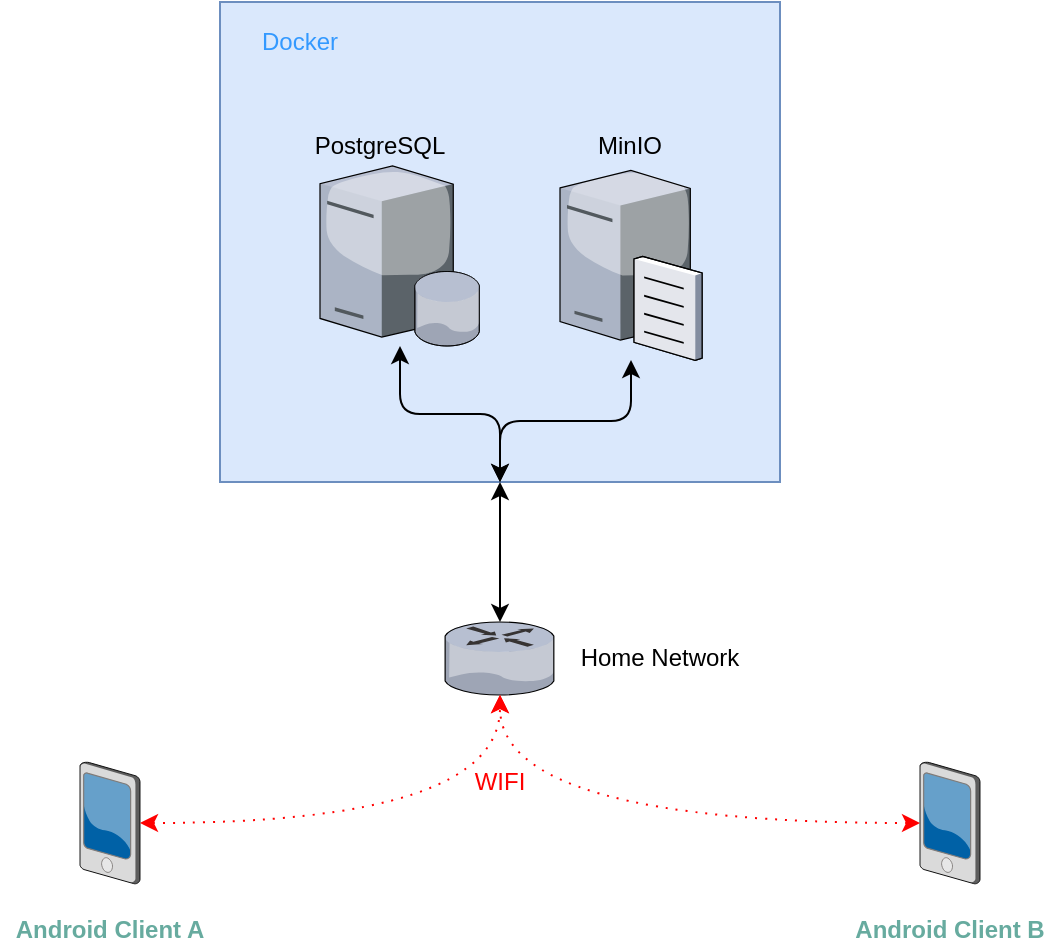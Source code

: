<mxfile version="10.6.5" type="device"><diagram id="ZQ8id7qrPkJ2P-OmLWFe" name="Page-1"><mxGraphModel dx="1323" dy="773" grid="1" gridSize="10" guides="1" tooltips="1" connect="1" arrows="1" fold="1" page="1" pageScale="1" pageWidth="827" pageHeight="1169" math="0" shadow="0"><root><mxCell id="0"/><mxCell id="1" parent="0"/><mxCell id="jYjZVOtKLqB0a0JEA6cJ-5" value="" style="rounded=0;whiteSpace=wrap;html=1;fillColor=#dae8fc;strokeColor=#6c8ebf;" vertex="1" parent="1"><mxGeometry x="240" y="120" width="280" height="240" as="geometry"/></mxCell><mxCell id="jYjZVOtKLqB0a0JEA6cJ-1" value="" style="verticalLabelPosition=bottom;aspect=fixed;html=1;verticalAlign=top;strokeColor=none;align=center;outlineConnect=0;shape=mxgraph.citrix.database_server;" vertex="1" parent="1"><mxGeometry x="290" y="202" width="80" height="90" as="geometry"/></mxCell><mxCell id="jYjZVOtKLqB0a0JEA6cJ-2" value="" style="verticalLabelPosition=bottom;aspect=fixed;html=1;verticalAlign=top;strokeColor=none;align=center;outlineConnect=0;shape=mxgraph.citrix.file_server;" vertex="1" parent="1"><mxGeometry x="410" y="202" width="71" height="97" as="geometry"/></mxCell><mxCell id="jYjZVOtKLqB0a0JEA6cJ-3" value="" style="verticalLabelPosition=bottom;aspect=fixed;html=1;verticalAlign=top;strokeColor=none;align=center;outlineConnect=0;shape=mxgraph.citrix.router;" vertex="1" parent="1"><mxGeometry x="352.5" y="430" width="55" height="36.5" as="geometry"/></mxCell><mxCell id="jYjZVOtKLqB0a0JEA6cJ-6" value="" style="endArrow=classic;startArrow=classic;html=1;exitX=0.5;exitY=1;exitDx=0;exitDy=0;edgeStyle=elbowEdgeStyle;elbow=vertical;" edge="1" parent="1" source="jYjZVOtKLqB0a0JEA6cJ-5" target="jYjZVOtKLqB0a0JEA6cJ-1"><mxGeometry width="50" height="50" relative="1" as="geometry"><mxPoint x="190" y="510" as="sourcePoint"/><mxPoint x="240" y="460" as="targetPoint"/></mxGeometry></mxCell><mxCell id="jYjZVOtKLqB0a0JEA6cJ-7" value="" style="endArrow=classic;startArrow=classic;html=1;edgeStyle=elbowEdgeStyle;elbow=vertical;" edge="1" parent="1" target="jYjZVOtKLqB0a0JEA6cJ-2"><mxGeometry width="50" height="50" relative="1" as="geometry"><mxPoint x="380" y="360" as="sourcePoint"/><mxPoint x="340" y="302" as="targetPoint"/></mxGeometry></mxCell><mxCell id="jYjZVOtKLqB0a0JEA6cJ-8" value="Docker" style="text;html=1;strokeColor=none;fillColor=none;align=center;verticalAlign=middle;whiteSpace=wrap;rounded=0;fontColor=#3399FF;" vertex="1" parent="1"><mxGeometry x="250" y="130" width="60" height="20" as="geometry"/></mxCell><mxCell id="jYjZVOtKLqB0a0JEA6cJ-9" value="PostgreSQL" style="text;html=1;strokeColor=none;fillColor=none;align=center;verticalAlign=middle;whiteSpace=wrap;rounded=0;fontColor=#000000;" vertex="1" parent="1"><mxGeometry x="300" y="182" width="40" height="20" as="geometry"/></mxCell><mxCell id="jYjZVOtKLqB0a0JEA6cJ-10" value="MinIO&lt;br&gt;" style="text;html=1;strokeColor=none;fillColor=none;align=center;verticalAlign=middle;whiteSpace=wrap;rounded=0;fontColor=#000000;" vertex="1" parent="1"><mxGeometry x="425" y="182" width="40" height="20" as="geometry"/></mxCell><mxCell id="jYjZVOtKLqB0a0JEA6cJ-11" value="" style="endArrow=classic;startArrow=classic;html=1;fontColor=#000000;entryX=0.5;entryY=1;entryDx=0;entryDy=0;" edge="1" parent="1" source="jYjZVOtKLqB0a0JEA6cJ-3" target="jYjZVOtKLqB0a0JEA6cJ-5"><mxGeometry width="50" height="50" relative="1" as="geometry"><mxPoint x="270" y="460" as="sourcePoint"/><mxPoint x="320" y="410" as="targetPoint"/></mxGeometry></mxCell><mxCell id="jYjZVOtKLqB0a0JEA6cJ-12" value="Home Network" style="text;html=1;strokeColor=none;fillColor=none;align=center;verticalAlign=middle;whiteSpace=wrap;rounded=0;fontColor=#000000;" vertex="1" parent="1"><mxGeometry x="410" y="438" width="100" height="20" as="geometry"/></mxCell><mxCell id="jYjZVOtKLqB0a0JEA6cJ-13" value="" style="verticalLabelPosition=bottom;aspect=fixed;html=1;verticalAlign=top;strokeColor=none;align=center;outlineConnect=0;shape=mxgraph.citrix.pda;fontColor=#000000;" vertex="1" parent="1"><mxGeometry x="170" y="500" width="30" height="61" as="geometry"/></mxCell><mxCell id="jYjZVOtKLqB0a0JEA6cJ-14" value="" style="verticalLabelPosition=bottom;aspect=fixed;html=1;verticalAlign=top;strokeColor=none;align=center;outlineConnect=0;shape=mxgraph.citrix.pda;fontColor=#000000;" vertex="1" parent="1"><mxGeometry x="590" y="500" width="30" height="61" as="geometry"/></mxCell><mxCell id="jYjZVOtKLqB0a0JEA6cJ-15" value="" style="endArrow=classic;startArrow=classic;html=1;fontColor=#000000;dashed=1;dashPattern=1 4;edgeStyle=orthogonalEdgeStyle;curved=1;strokeColor=#FF0000;" edge="1" parent="1" source="jYjZVOtKLqB0a0JEA6cJ-13" target="jYjZVOtKLqB0a0JEA6cJ-3"><mxGeometry width="50" height="50" relative="1" as="geometry"><mxPoint x="270" y="570" as="sourcePoint"/><mxPoint x="320" y="520" as="targetPoint"/></mxGeometry></mxCell><mxCell id="jYjZVOtKLqB0a0JEA6cJ-16" value="" style="endArrow=classic;startArrow=classic;html=1;fontColor=#000000;dashed=1;dashPattern=1 4;edgeStyle=orthogonalEdgeStyle;curved=1;strokeColor=#FF0000;" edge="1" parent="1" source="jYjZVOtKLqB0a0JEA6cJ-14" target="jYjZVOtKLqB0a0JEA6cJ-3"><mxGeometry width="50" height="50" relative="1" as="geometry"><mxPoint x="430" y="550" as="sourcePoint"/><mxPoint x="480" y="500" as="targetPoint"/></mxGeometry></mxCell><mxCell id="jYjZVOtKLqB0a0JEA6cJ-17" value="WIFI" style="text;html=1;strokeColor=none;fillColor=none;align=center;verticalAlign=middle;whiteSpace=wrap;rounded=0;fontColor=#FF0000;" vertex="1" parent="1"><mxGeometry x="330" y="500" width="100" height="20" as="geometry"/></mxCell><mxCell id="jYjZVOtKLqB0a0JEA6cJ-18" value="Android Client A" style="text;html=1;strokeColor=none;fillColor=none;align=center;verticalAlign=middle;whiteSpace=wrap;rounded=0;fontColor=#67AB9F;fontStyle=1" vertex="1" parent="1"><mxGeometry x="130" y="574" width="110" height="20" as="geometry"/></mxCell><mxCell id="jYjZVOtKLqB0a0JEA6cJ-19" value="Android Client B" style="text;html=1;strokeColor=none;fillColor=none;align=center;verticalAlign=middle;whiteSpace=wrap;rounded=0;fontColor=#67AB9F;fontStyle=1" vertex="1" parent="1"><mxGeometry x="550" y="574" width="110" height="20" as="geometry"/></mxCell></root></mxGraphModel></diagram></mxfile>